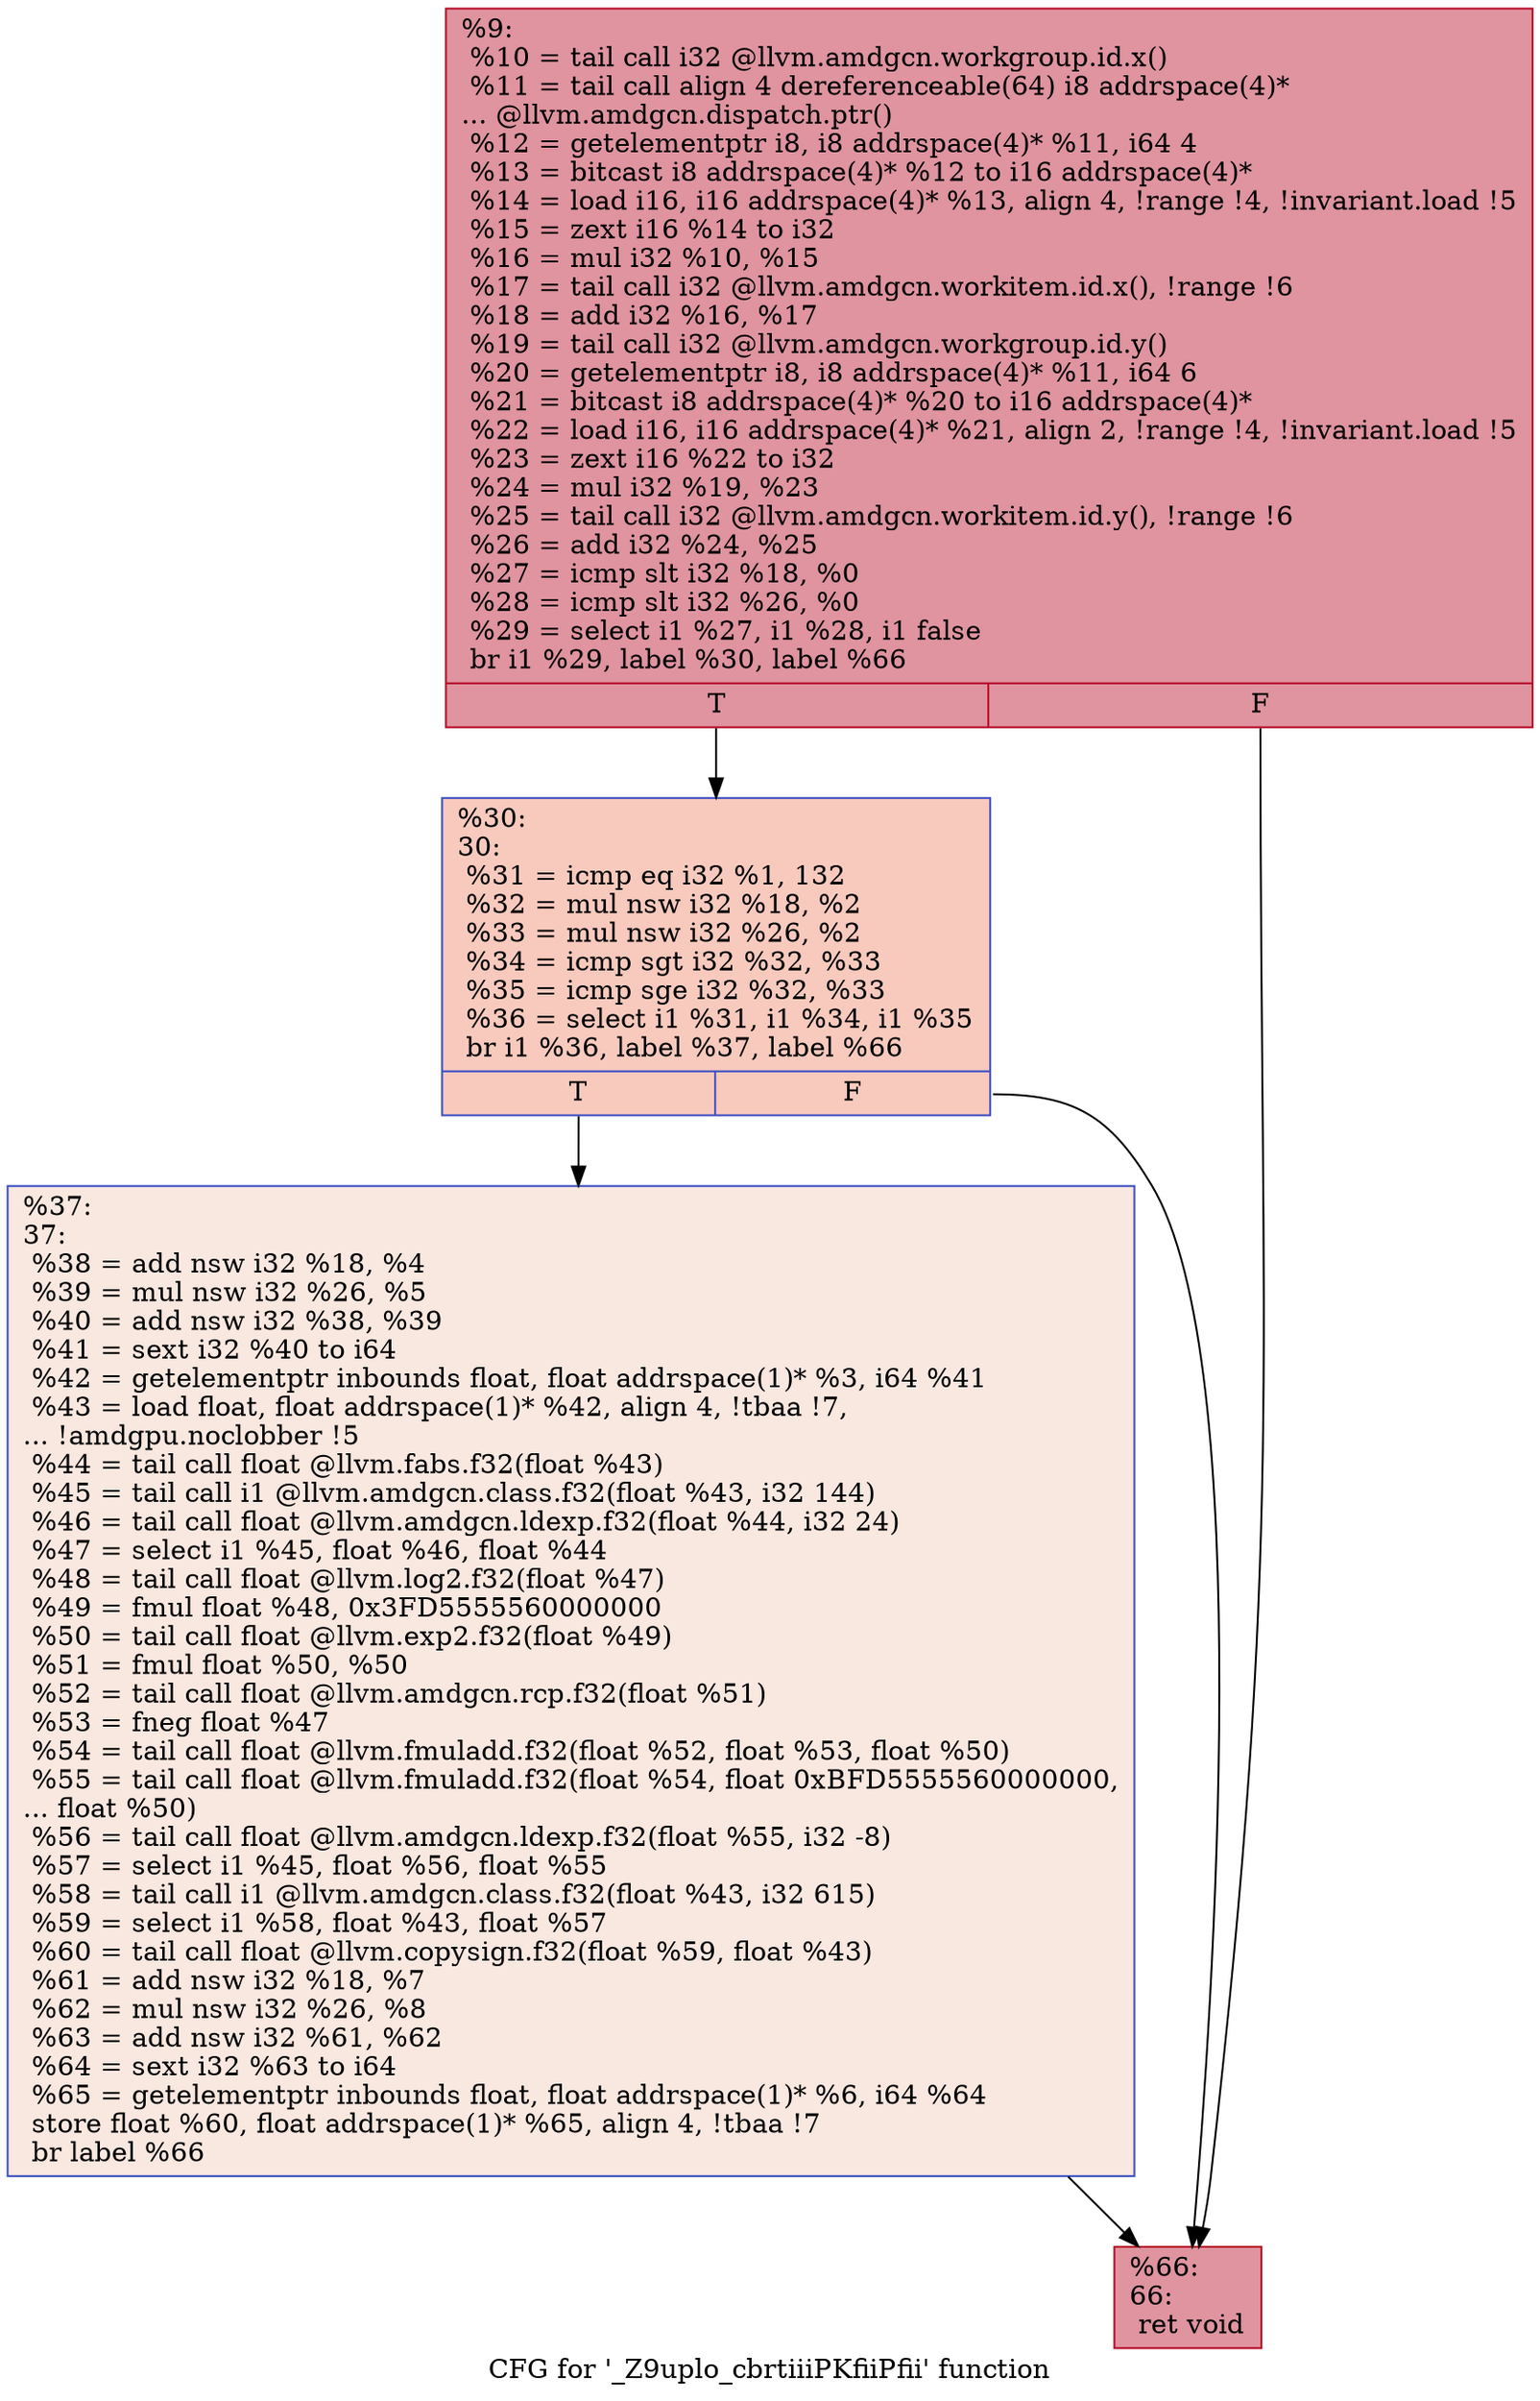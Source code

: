 digraph "CFG for '_Z9uplo_cbrtiiiPKfiiPfii' function" {
	label="CFG for '_Z9uplo_cbrtiiiPKfiiPfii' function";

	Node0x6384310 [shape=record,color="#b70d28ff", style=filled, fillcolor="#b70d2870",label="{%9:\l  %10 = tail call i32 @llvm.amdgcn.workgroup.id.x()\l  %11 = tail call align 4 dereferenceable(64) i8 addrspace(4)*\l... @llvm.amdgcn.dispatch.ptr()\l  %12 = getelementptr i8, i8 addrspace(4)* %11, i64 4\l  %13 = bitcast i8 addrspace(4)* %12 to i16 addrspace(4)*\l  %14 = load i16, i16 addrspace(4)* %13, align 4, !range !4, !invariant.load !5\l  %15 = zext i16 %14 to i32\l  %16 = mul i32 %10, %15\l  %17 = tail call i32 @llvm.amdgcn.workitem.id.x(), !range !6\l  %18 = add i32 %16, %17\l  %19 = tail call i32 @llvm.amdgcn.workgroup.id.y()\l  %20 = getelementptr i8, i8 addrspace(4)* %11, i64 6\l  %21 = bitcast i8 addrspace(4)* %20 to i16 addrspace(4)*\l  %22 = load i16, i16 addrspace(4)* %21, align 2, !range !4, !invariant.load !5\l  %23 = zext i16 %22 to i32\l  %24 = mul i32 %19, %23\l  %25 = tail call i32 @llvm.amdgcn.workitem.id.y(), !range !6\l  %26 = add i32 %24, %25\l  %27 = icmp slt i32 %18, %0\l  %28 = icmp slt i32 %26, %0\l  %29 = select i1 %27, i1 %28, i1 false\l  br i1 %29, label %30, label %66\l|{<s0>T|<s1>F}}"];
	Node0x6384310:s0 -> Node0x63888d0;
	Node0x6384310:s1 -> Node0x6388960;
	Node0x63888d0 [shape=record,color="#3d50c3ff", style=filled, fillcolor="#ef886b70",label="{%30:\l30:                                               \l  %31 = icmp eq i32 %1, 132\l  %32 = mul nsw i32 %18, %2\l  %33 = mul nsw i32 %26, %2\l  %34 = icmp sgt i32 %32, %33\l  %35 = icmp sge i32 %32, %33\l  %36 = select i1 %31, i1 %34, i1 %35\l  br i1 %36, label %37, label %66\l|{<s0>T|<s1>F}}"];
	Node0x63888d0:s0 -> Node0x6386950;
	Node0x63888d0:s1 -> Node0x6388960;
	Node0x6386950 [shape=record,color="#3d50c3ff", style=filled, fillcolor="#f1ccb870",label="{%37:\l37:                                               \l  %38 = add nsw i32 %18, %4\l  %39 = mul nsw i32 %26, %5\l  %40 = add nsw i32 %38, %39\l  %41 = sext i32 %40 to i64\l  %42 = getelementptr inbounds float, float addrspace(1)* %3, i64 %41\l  %43 = load float, float addrspace(1)* %42, align 4, !tbaa !7,\l... !amdgpu.noclobber !5\l  %44 = tail call float @llvm.fabs.f32(float %43)\l  %45 = tail call i1 @llvm.amdgcn.class.f32(float %43, i32 144)\l  %46 = tail call float @llvm.amdgcn.ldexp.f32(float %44, i32 24)\l  %47 = select i1 %45, float %46, float %44\l  %48 = tail call float @llvm.log2.f32(float %47)\l  %49 = fmul float %48, 0x3FD5555560000000\l  %50 = tail call float @llvm.exp2.f32(float %49)\l  %51 = fmul float %50, %50\l  %52 = tail call float @llvm.amdgcn.rcp.f32(float %51)\l  %53 = fneg float %47\l  %54 = tail call float @llvm.fmuladd.f32(float %52, float %53, float %50)\l  %55 = tail call float @llvm.fmuladd.f32(float %54, float 0xBFD5555560000000,\l... float %50)\l  %56 = tail call float @llvm.amdgcn.ldexp.f32(float %55, i32 -8)\l  %57 = select i1 %45, float %56, float %55\l  %58 = tail call i1 @llvm.amdgcn.class.f32(float %43, i32 615)\l  %59 = select i1 %58, float %43, float %57\l  %60 = tail call float @llvm.copysign.f32(float %59, float %43)\l  %61 = add nsw i32 %18, %7\l  %62 = mul nsw i32 %26, %8\l  %63 = add nsw i32 %61, %62\l  %64 = sext i32 %63 to i64\l  %65 = getelementptr inbounds float, float addrspace(1)* %6, i64 %64\l  store float %60, float addrspace(1)* %65, align 4, !tbaa !7\l  br label %66\l}"];
	Node0x6386950 -> Node0x6388960;
	Node0x6388960 [shape=record,color="#b70d28ff", style=filled, fillcolor="#b70d2870",label="{%66:\l66:                                               \l  ret void\l}"];
}
